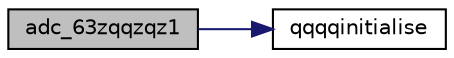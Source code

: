 digraph "adc_63zqqzqz1"
{
  edge [fontname="Helvetica",fontsize="10",labelfontname="Helvetica",labelfontsize="10"];
  node [fontname="Helvetica",fontsize="10",shape=record];
  rankdir="LR";
  Node41 [label="adc_63zqqzqz1",height=0.2,width=0.4,color="black", fillcolor="grey75", style="filled", fontcolor="black"];
  Node41 -> Node42 [color="midnightblue",fontsize="10",style="solid",fontname="Helvetica"];
  Node42 [label="qqqqinitialise",height=0.2,width=0.4,color="black", fillcolor="white", style="filled",URL="$inszt__adc_8c.html#ab860f96a01c75c73f8c0cafc5ac84896"];
}
